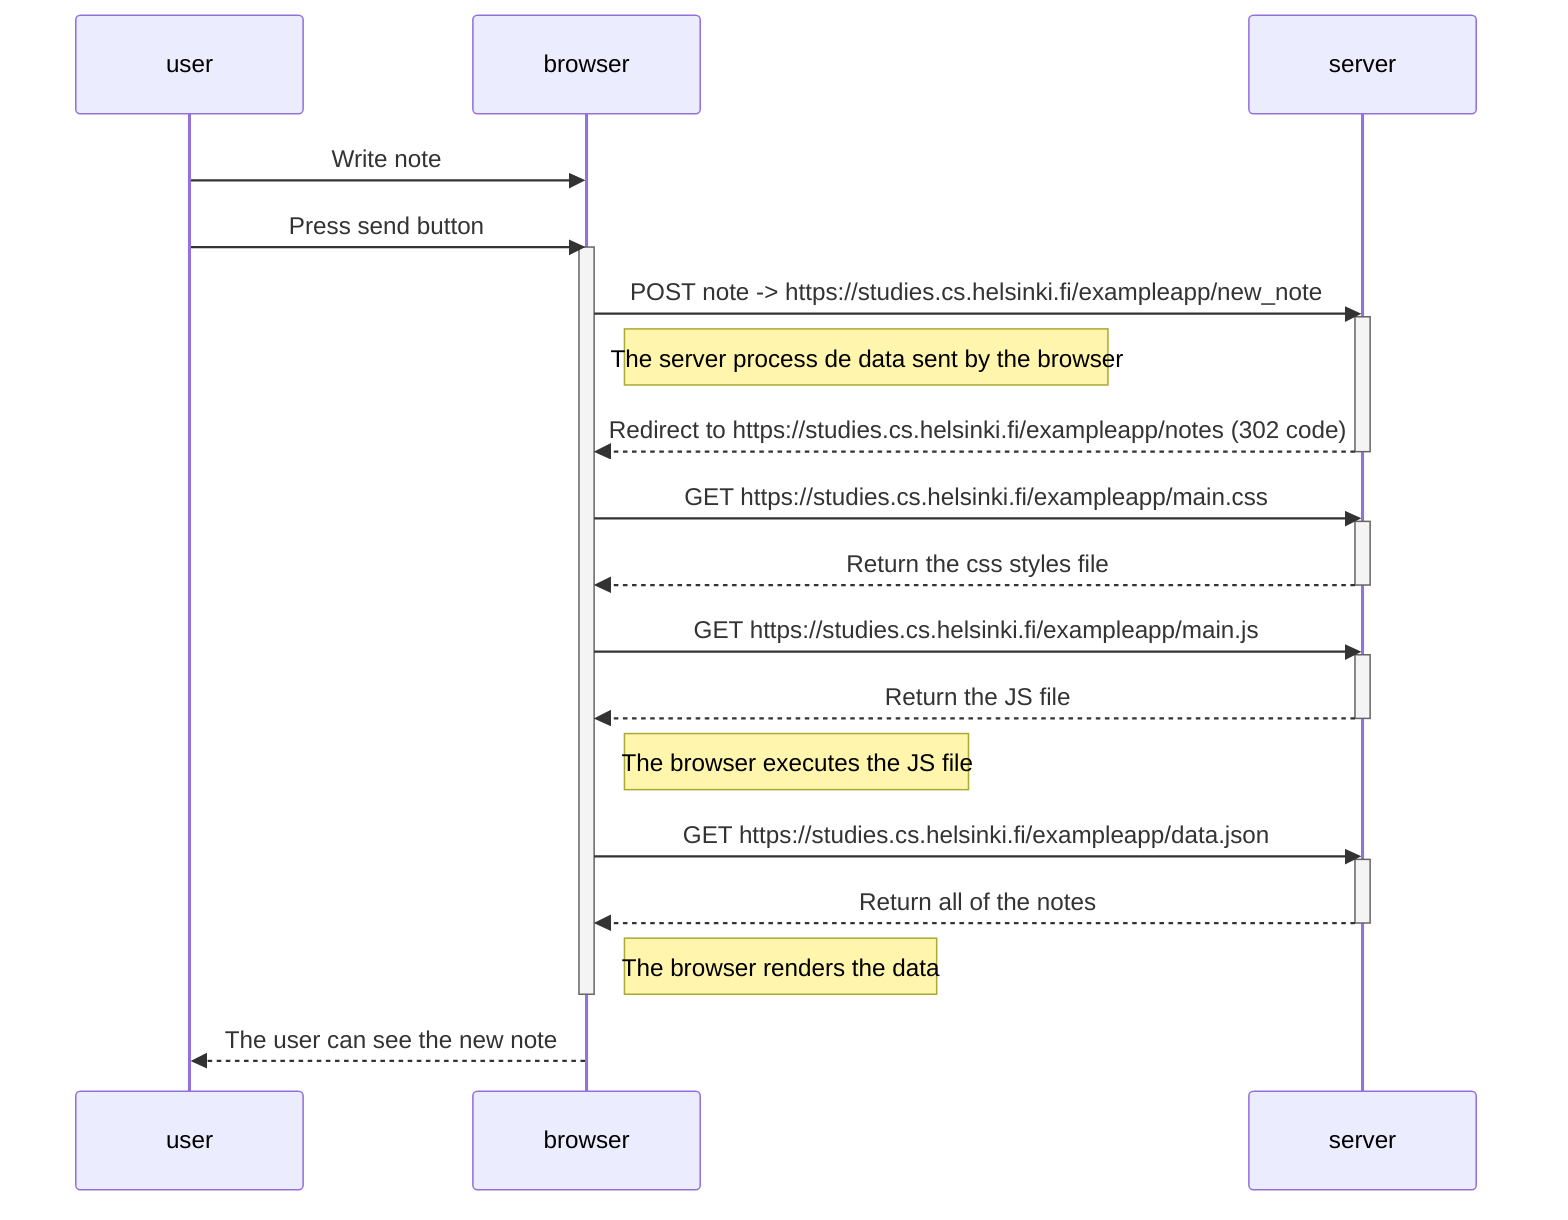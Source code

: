 sequenceDiagram
    participant user
    participant browser
    participant server

    user->>browser: Write note
    user->>browser: Press send button

    activate browser
    browser->>server: POST note -> https://studies.cs.helsinki.fi/exampleapp/new_note
    activate server
    note right of browser: The server process de data sent by the browser
    server-->>browser: Redirect to https://studies.cs.helsinki.fi/exampleapp/notes (302 code)
    deactivate server

    browser->>server: GET https://studies.cs.helsinki.fi/exampleapp/main.css
    activate server
    server-->>browser: Return the css styles file
    deactivate server

    browser->>server: GET https://studies.cs.helsinki.fi/exampleapp/main.js
    activate server
    server-->>browser: Return the JS file
    deactivate server
    note right of browser: The browser executes the JS file

    browser->>server: GET https://studies.cs.helsinki.fi/exampleapp/data.json
    activate server
    server-->>browser: Return all of the notes
    deactivate server
    note right of browser: The browser renders the data

    deactivate browser

    browser-->>user: The user can see the new note
